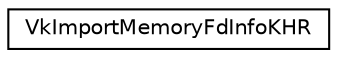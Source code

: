 digraph "Graphical Class Hierarchy"
{
 // LATEX_PDF_SIZE
  edge [fontname="Helvetica",fontsize="10",labelfontname="Helvetica",labelfontsize="10"];
  node [fontname="Helvetica",fontsize="10",shape=record];
  rankdir="LR";
  Node0 [label="VkImportMemoryFdInfoKHR",height=0.2,width=0.4,color="black", fillcolor="white", style="filled",URL="$d6/ddc/structVkImportMemoryFdInfoKHR.html",tooltip=" "];
}

